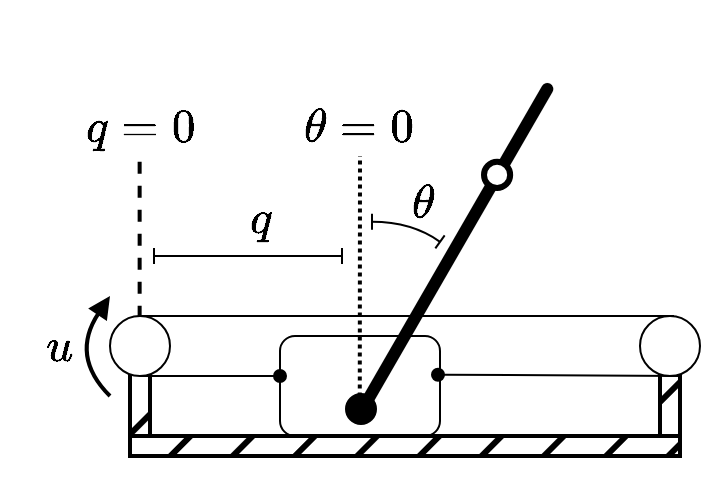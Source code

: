 <mxfile version="22.0.3" type="device">
  <diagram id="PKXgxyNqT-ygMeF7_D2m" name="Pagina-1">
    <mxGraphModel dx="1194" dy="877" grid="1" gridSize="10" guides="1" tooltips="1" connect="1" arrows="1" fold="1" page="1" pageScale="1" pageWidth="827" pageHeight="1169" math="1" shadow="0">
      <root>
        <mxCell id="0" />
        <mxCell id="1" parent="0" />
        <mxCell id="bMCuVaotPBtEf46hZZ4r-1" value="" style="rounded=0;whiteSpace=wrap;html=1;strokeColor=none;" vertex="1" parent="1">
          <mxGeometry x="112.38" y="182.92" width="347.62" height="247.08" as="geometry" />
        </mxCell>
        <mxCell id="N75XSlWMp56Blasehade-45" value="" style="endArrow=none;dashed=1;html=1;strokeWidth=2;rounded=0;" parent="1" edge="1">
          <mxGeometry width="50" height="50" relative="1" as="geometry">
            <mxPoint x="169.82" y="352.92" as="sourcePoint" />
            <mxPoint x="169.82" y="262.92" as="targetPoint" />
          </mxGeometry>
        </mxCell>
        <mxCell id="N75XSlWMp56Blasehade-38" value="" style="endArrow=none;html=1;rounded=0;strokeWidth=1;entryX=0.5;entryY=0;entryDx=0;entryDy=0;" parent="1" target="N75XSlWMp56Blasehade-33" edge="1">
          <mxGeometry width="50" height="50" relative="1" as="geometry">
            <mxPoint x="437" y="340" as="sourcePoint" />
            <mxPoint x="122" y="340" as="targetPoint" />
          </mxGeometry>
        </mxCell>
        <mxCell id="3qhbwhjmdzM9JfU7vgDt-1" value="" style="rounded=1;whiteSpace=wrap;html=1;strokeColor=#000000;" parent="1" vertex="1">
          <mxGeometry x="240" y="350" width="80" height="50" as="geometry" />
        </mxCell>
        <mxCell id="3qhbwhjmdzM9JfU7vgDt-2" value="" style="rounded=0;whiteSpace=wrap;html=1;fillStyle=hatch;fillColor=#000000;strokeWidth=2;" parent="1" vertex="1">
          <mxGeometry x="165" y="400" width="275" height="10" as="geometry" />
        </mxCell>
        <mxCell id="3qhbwhjmdzM9JfU7vgDt-8" value="$$\theta$$" style="text;html=1;strokeColor=none;fillColor=none;align=center;verticalAlign=middle;whiteSpace=wrap;rounded=0;fillStyle=auto;strokeWidth=1;fontSize=20;" parent="1" vertex="1">
          <mxGeometry x="282" y="267.92" width="60" height="30" as="geometry" />
        </mxCell>
        <mxCell id="3qhbwhjmdzM9JfU7vgDt-10" value="" style="endArrow=baseDash;html=1;rounded=0;strokeWidth=1;fontSize=20;sourcePerimeterSpacing=2;curved=1;startArrow=baseDash;startFill=0;endFill=0;" parent="1" edge="1">
          <mxGeometry width="50" height="50" relative="1" as="geometry">
            <mxPoint x="286" y="292.92" as="sourcePoint" />
            <mxPoint x="320" y="302.92" as="targetPoint" />
            <Array as="points">
              <mxPoint x="306" y="292.92" />
            </Array>
          </mxGeometry>
        </mxCell>
        <mxCell id="N75XSlWMp56Blasehade-1" value="" style="ellipse;whiteSpace=wrap;html=1;aspect=fixed;fillColor=#000000;" parent="1" vertex="1">
          <mxGeometry x="273" y="379" width="15" height="15" as="geometry" />
        </mxCell>
        <mxCell id="N75XSlWMp56Blasehade-3" value="" style="rounded=1;whiteSpace=wrap;html=1;fillColor=#000000;arcSize=50;rotation=-60;strokeWidth=0;" parent="1" vertex="1">
          <mxGeometry x="232.38" y="302.92" width="190" height="6" as="geometry" />
        </mxCell>
        <mxCell id="N75XSlWMp56Blasehade-6" value="&lt;font&gt;$$q$$&lt;/font&gt;" style="text;html=1;strokeColor=none;fillColor=none;align=center;verticalAlign=middle;whiteSpace=wrap;rounded=0;fillStyle=auto;strokeWidth=1;fontSize=20;fontColor=#000000;" parent="1" vertex="1">
          <mxGeometry x="200" y="276" width="60" height="30" as="geometry" />
        </mxCell>
        <mxCell id="N75XSlWMp56Blasehade-8" value="&lt;font&gt;$$q=0$$&lt;/font&gt;" style="text;html=1;strokeColor=none;fillColor=none;align=center;verticalAlign=middle;whiteSpace=wrap;rounded=0;fillStyle=auto;strokeWidth=1;fontSize=20;fontColor=#000000;" parent="1" vertex="1">
          <mxGeometry x="140" y="230" width="60" height="30" as="geometry" />
        </mxCell>
        <mxCell id="N75XSlWMp56Blasehade-9" value="&lt;font&gt;$$\theta=0$$&lt;/font&gt;" style="text;html=1;strokeColor=none;fillColor=none;align=center;verticalAlign=middle;whiteSpace=wrap;rounded=0;fillStyle=auto;strokeWidth=1;fontSize=20;fontColor=#000000;" parent="1" vertex="1">
          <mxGeometry x="250" y="230" width="60" height="30" as="geometry" />
        </mxCell>
        <mxCell id="N75XSlWMp56Blasehade-10" value="" style="endArrow=baseDash;html=1;rounded=0;endFill=0;startArrow=baseDash;startFill=0;" parent="1" edge="1">
          <mxGeometry width="50" height="50" relative="1" as="geometry">
            <mxPoint x="177" y="310" as="sourcePoint" />
            <mxPoint x="271" y="310" as="targetPoint" />
          </mxGeometry>
        </mxCell>
        <mxCell id="N75XSlWMp56Blasehade-16" value="" style="group" parent="1" vertex="1" connectable="0">
          <mxGeometry x="342" y="262.92" width="13.08" height="13.08" as="geometry" />
        </mxCell>
        <mxCell id="N75XSlWMp56Blasehade-14" value="" style="ellipse;whiteSpace=wrap;html=1;aspect=fixed;strokeWidth=3;" parent="N75XSlWMp56Blasehade-16" vertex="1">
          <mxGeometry width="13.08" height="13.08" as="geometry" />
        </mxCell>
        <mxCell id="N75XSlWMp56Blasehade-11" value="" style="shape=image;verticalLabelPosition=bottom;labelBackgroundColor=default;verticalAlign=top;aspect=fixed;imageAspect=0;image=https://upload.wikimedia.org/wikipedia/commons/thumb/0/0b/Secchi_disk_pattern.svg/1920px-Secchi_disk_pattern.svg.png;" parent="N75XSlWMp56Blasehade-16" vertex="1">
          <mxGeometry x="0.654" y="0.654" width="11.772" height="11.772" as="geometry" />
        </mxCell>
        <mxCell id="N75XSlWMp56Blasehade-22" value="" style="rounded=0;whiteSpace=wrap;html=1;fillStyle=hatch;fillColor=#000000;strokeWidth=2;" parent="1" vertex="1">
          <mxGeometry x="165" y="350" width="10" height="50" as="geometry" />
        </mxCell>
        <mxCell id="N75XSlWMp56Blasehade-23" value="" style="rounded=0;whiteSpace=wrap;html=1;fillStyle=hatch;fillColor=#000000;strokeWidth=2;" parent="1" vertex="1">
          <mxGeometry x="430" y="350" width="10" height="50" as="geometry" />
        </mxCell>
        <mxCell id="N75XSlWMp56Blasehade-33" value="" style="ellipse;whiteSpace=wrap;html=1;aspect=fixed;strokeWidth=1;" parent="1" vertex="1">
          <mxGeometry x="155" y="340" width="30" height="30" as="geometry" />
        </mxCell>
        <mxCell id="N75XSlWMp56Blasehade-35" value="" style="ellipse;whiteSpace=wrap;html=1;aspect=fixed;strokeWidth=1;" parent="1" vertex="1">
          <mxGeometry x="420" y="340" width="30" height="30" as="geometry" />
        </mxCell>
        <mxCell id="N75XSlWMp56Blasehade-36" value="" style="endArrow=oval;html=1;rounded=0;strokeWidth=1;endFill=1;" parent="1" edge="1">
          <mxGeometry width="50" height="50" relative="1" as="geometry">
            <mxPoint x="170" y="370" as="sourcePoint" />
            <mxPoint x="240" y="370" as="targetPoint" />
          </mxGeometry>
        </mxCell>
        <mxCell id="N75XSlWMp56Blasehade-37" value="" style="endArrow=none;html=1;rounded=0;strokeWidth=1;startArrow=oval;startFill=1;" parent="1" edge="1">
          <mxGeometry width="50" height="50" relative="1" as="geometry">
            <mxPoint x="319" y="369.35" as="sourcePoint" />
            <mxPoint x="440" y="370" as="targetPoint" />
          </mxGeometry>
        </mxCell>
        <mxCell id="N75XSlWMp56Blasehade-43" value="" style="curved=1;endArrow=block;html=1;rounded=0;endFill=1;strokeWidth=2;" parent="1" edge="1">
          <mxGeometry width="50" height="50" relative="1" as="geometry">
            <mxPoint x="155" y="380" as="sourcePoint" />
            <mxPoint x="155" y="330" as="targetPoint" />
            <Array as="points">
              <mxPoint x="135" y="360" />
            </Array>
          </mxGeometry>
        </mxCell>
        <mxCell id="N75XSlWMp56Blasehade-44" value="&lt;font&gt;$$u$$&lt;/font&gt;" style="text;html=1;strokeColor=none;fillColor=none;align=center;verticalAlign=middle;whiteSpace=wrap;rounded=0;fillStyle=auto;strokeWidth=1;fontSize=20;fontColor=#000000;" parent="1" vertex="1">
          <mxGeometry x="100" y="340" width="60" height="30" as="geometry" />
        </mxCell>
        <mxCell id="3qhbwhjmdzM9JfU7vgDt-3" value="" style="endArrow=none;dashed=1;html=1;strokeWidth=2;rounded=0;dashPattern=1 1;exitX=0;exitY=0.5;exitDx=0;exitDy=0;" parent="1" source="N75XSlWMp56Blasehade-3" edge="1">
          <mxGeometry width="50" height="50" relative="1" as="geometry">
            <mxPoint x="280" y="350" as="sourcePoint" />
            <mxPoint x="280" y="260" as="targetPoint" />
          </mxGeometry>
        </mxCell>
      </root>
    </mxGraphModel>
  </diagram>
</mxfile>
